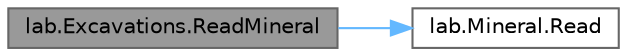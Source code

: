 digraph "lab.Excavations.ReadMineral"
{
 // LATEX_PDF_SIZE
  bgcolor="transparent";
  edge [fontname=Helvetica,fontsize=10,labelfontname=Helvetica,labelfontsize=10];
  node [fontname=Helvetica,fontsize=10,shape=box,height=0.2,width=0.4];
  rankdir="LR";
  Node1 [label="lab.Excavations.ReadMineral",height=0.2,width=0.4,color="gray40", fillcolor="grey60", style="filled", fontcolor="black",tooltip=" "];
  Node1 -> Node2 [color="steelblue1",style="solid"];
  Node2 [label="lab.Mineral.Read",height=0.2,width=0.4,color="grey40", fillcolor="white", style="filled",URL="$classlab_1_1_mineral.html#a3f55a0d4bf984f9acc5d8e30e2dccfb4",tooltip="производит чтение данных из консоли"];
}
